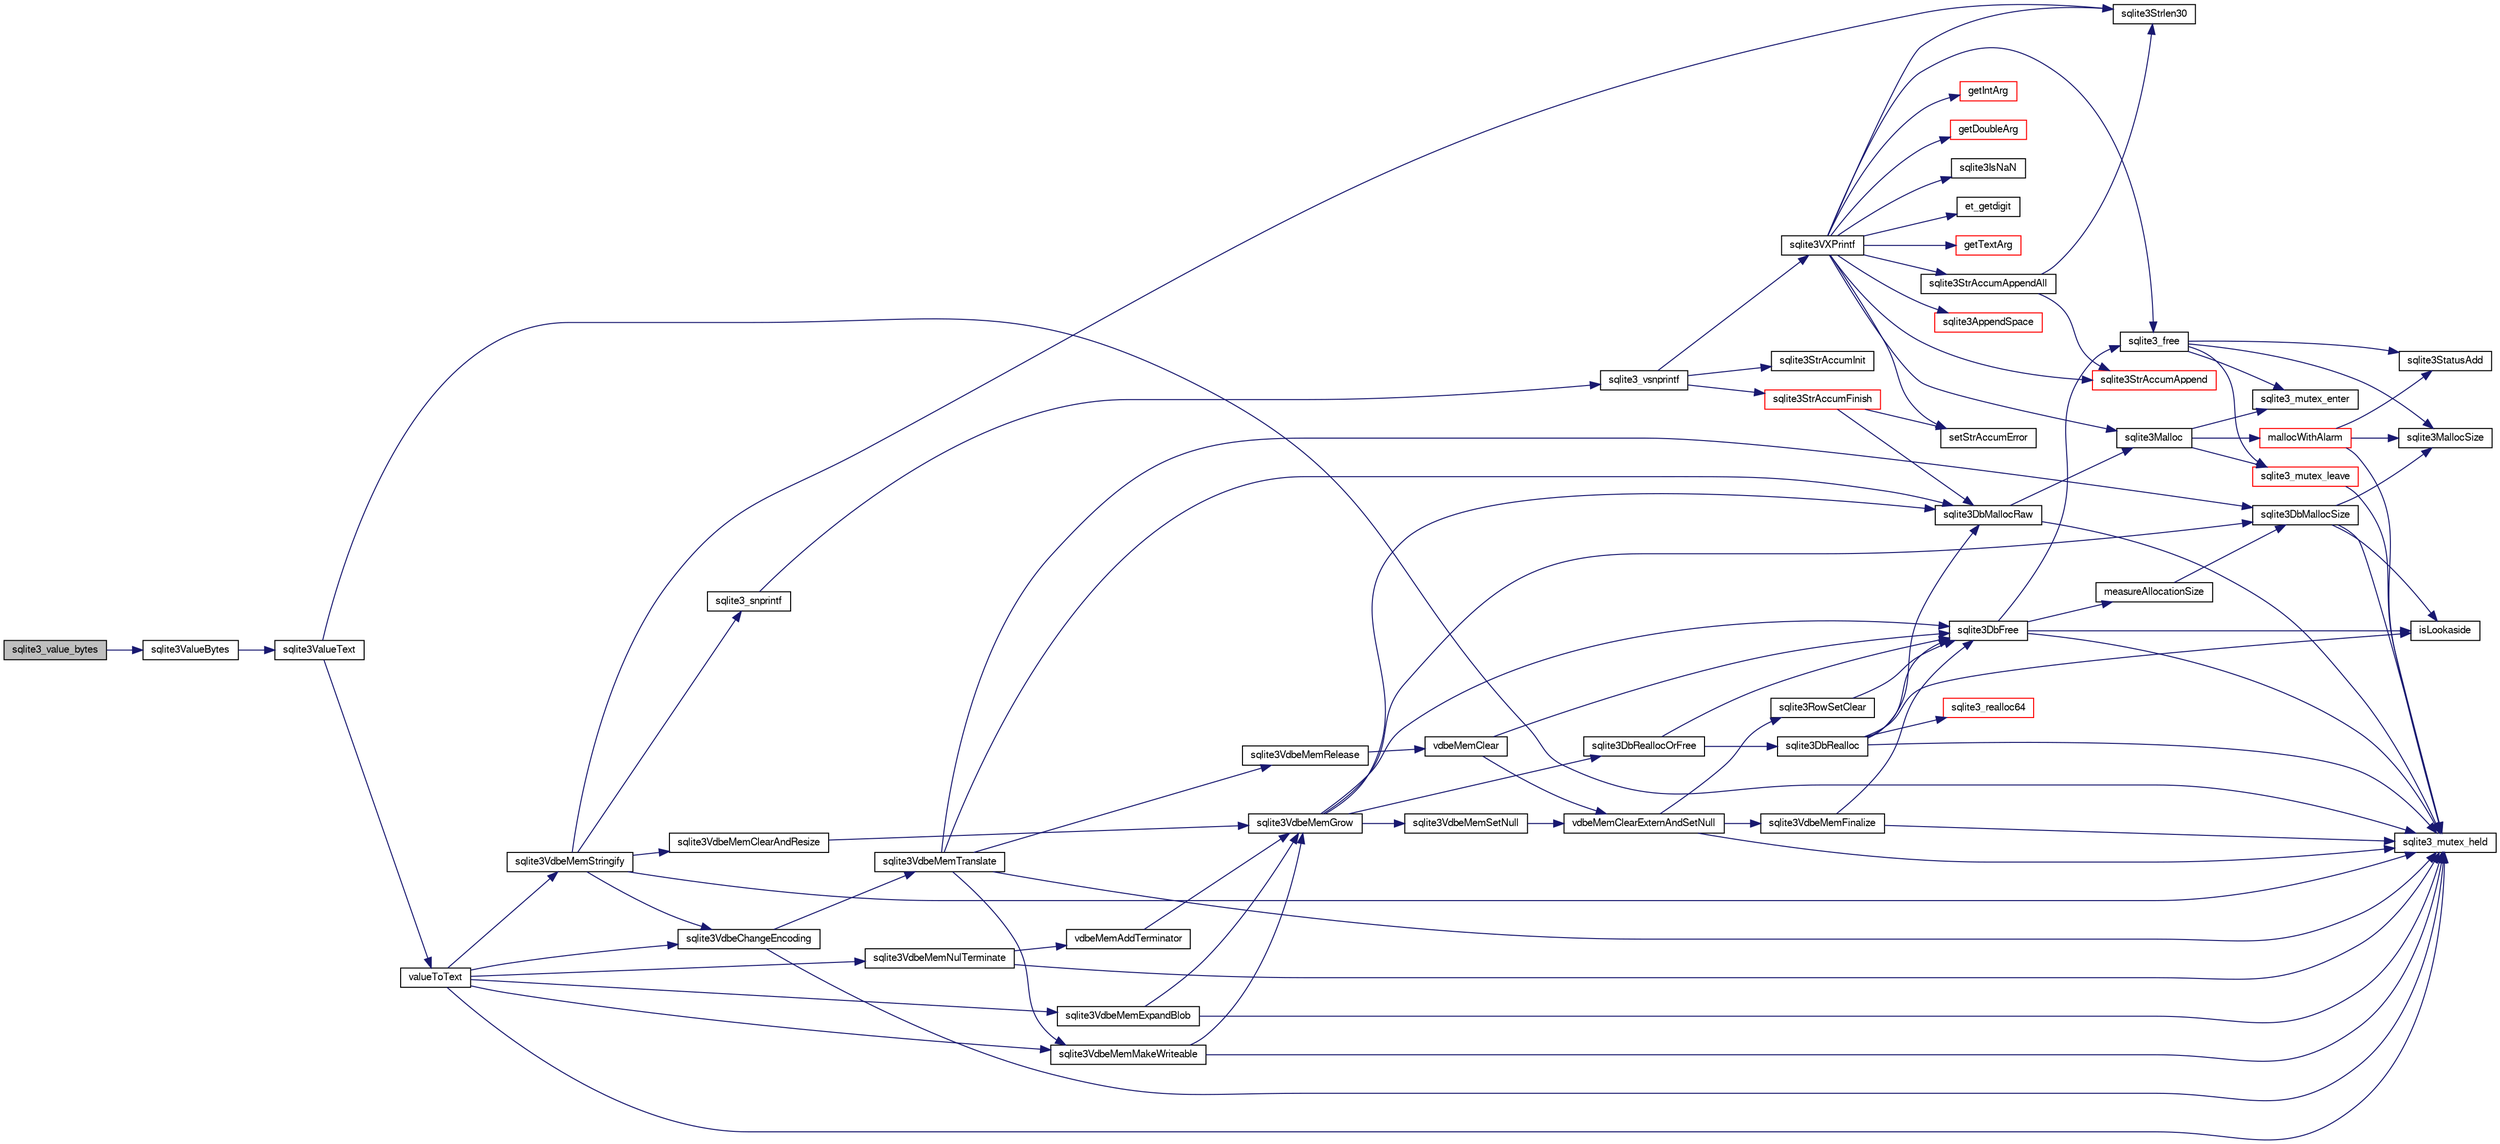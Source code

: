 digraph "sqlite3_value_bytes"
{
  edge [fontname="FreeSans",fontsize="10",labelfontname="FreeSans",labelfontsize="10"];
  node [fontname="FreeSans",fontsize="10",shape=record];
  rankdir="LR";
  Node90606 [label="sqlite3_value_bytes",height=0.2,width=0.4,color="black", fillcolor="grey75", style="filled", fontcolor="black"];
  Node90606 -> Node90607 [color="midnightblue",fontsize="10",style="solid",fontname="FreeSans"];
  Node90607 [label="sqlite3ValueBytes",height=0.2,width=0.4,color="black", fillcolor="white", style="filled",URL="$sqlite3_8c.html#a2eac906bf499092dbbbfbb47ae75ad06"];
  Node90607 -> Node90608 [color="midnightblue",fontsize="10",style="solid",fontname="FreeSans"];
  Node90608 [label="sqlite3ValueText",height=0.2,width=0.4,color="black", fillcolor="white", style="filled",URL="$sqlite3_8c.html#ad567a94e52d1adf81f4857fdba00a59b"];
  Node90608 -> Node90609 [color="midnightblue",fontsize="10",style="solid",fontname="FreeSans"];
  Node90609 [label="sqlite3_mutex_held",height=0.2,width=0.4,color="black", fillcolor="white", style="filled",URL="$sqlite3_8c.html#acf77da68932b6bc163c5e68547ecc3e7"];
  Node90608 -> Node90610 [color="midnightblue",fontsize="10",style="solid",fontname="FreeSans"];
  Node90610 [label="valueToText",height=0.2,width=0.4,color="black", fillcolor="white", style="filled",URL="$sqlite3_8c.html#abded1c4848e5c5901949c02af499044c"];
  Node90610 -> Node90609 [color="midnightblue",fontsize="10",style="solid",fontname="FreeSans"];
  Node90610 -> Node90611 [color="midnightblue",fontsize="10",style="solid",fontname="FreeSans"];
  Node90611 [label="sqlite3VdbeMemExpandBlob",height=0.2,width=0.4,color="black", fillcolor="white", style="filled",URL="$sqlite3_8c.html#afa1d06c05f058623f190c05aac4a5c7c"];
  Node90611 -> Node90609 [color="midnightblue",fontsize="10",style="solid",fontname="FreeSans"];
  Node90611 -> Node90612 [color="midnightblue",fontsize="10",style="solid",fontname="FreeSans"];
  Node90612 [label="sqlite3VdbeMemGrow",height=0.2,width=0.4,color="black", fillcolor="white", style="filled",URL="$sqlite3_8c.html#aba753c9690ae0ba31b5100945cf29447"];
  Node90612 -> Node90613 [color="midnightblue",fontsize="10",style="solid",fontname="FreeSans"];
  Node90613 [label="sqlite3DbMallocSize",height=0.2,width=0.4,color="black", fillcolor="white", style="filled",URL="$sqlite3_8c.html#aa397e5a8a03495203a0767abf0a71f86"];
  Node90613 -> Node90614 [color="midnightblue",fontsize="10",style="solid",fontname="FreeSans"];
  Node90614 [label="sqlite3MallocSize",height=0.2,width=0.4,color="black", fillcolor="white", style="filled",URL="$sqlite3_8c.html#acf5d2a5f35270bafb050bd2def576955"];
  Node90613 -> Node90609 [color="midnightblue",fontsize="10",style="solid",fontname="FreeSans"];
  Node90613 -> Node90615 [color="midnightblue",fontsize="10",style="solid",fontname="FreeSans"];
  Node90615 [label="isLookaside",height=0.2,width=0.4,color="black", fillcolor="white", style="filled",URL="$sqlite3_8c.html#a770fa05ff9717b75e16f4d968a77b897"];
  Node90612 -> Node90616 [color="midnightblue",fontsize="10",style="solid",fontname="FreeSans"];
  Node90616 [label="sqlite3DbReallocOrFree",height=0.2,width=0.4,color="black", fillcolor="white", style="filled",URL="$sqlite3_8c.html#a532a9fd62eeb46b61885a0fff075231c"];
  Node90616 -> Node90617 [color="midnightblue",fontsize="10",style="solid",fontname="FreeSans"];
  Node90617 [label="sqlite3DbRealloc",height=0.2,width=0.4,color="black", fillcolor="white", style="filled",URL="$sqlite3_8c.html#ae028f4902a9d29bcaf310ff289ee87dc"];
  Node90617 -> Node90609 [color="midnightblue",fontsize="10",style="solid",fontname="FreeSans"];
  Node90617 -> Node90618 [color="midnightblue",fontsize="10",style="solid",fontname="FreeSans"];
  Node90618 [label="sqlite3DbMallocRaw",height=0.2,width=0.4,color="black", fillcolor="white", style="filled",URL="$sqlite3_8c.html#abbe8be0cf7175e11ddc3e2218fad924e"];
  Node90618 -> Node90609 [color="midnightblue",fontsize="10",style="solid",fontname="FreeSans"];
  Node90618 -> Node90619 [color="midnightblue",fontsize="10",style="solid",fontname="FreeSans"];
  Node90619 [label="sqlite3Malloc",height=0.2,width=0.4,color="black", fillcolor="white", style="filled",URL="$sqlite3_8c.html#a361a2eaa846b1885f123abe46f5d8b2b"];
  Node90619 -> Node90620 [color="midnightblue",fontsize="10",style="solid",fontname="FreeSans"];
  Node90620 [label="sqlite3_mutex_enter",height=0.2,width=0.4,color="black", fillcolor="white", style="filled",URL="$sqlite3_8c.html#a1c12cde690bd89f104de5cbad12a6bf5"];
  Node90619 -> Node90621 [color="midnightblue",fontsize="10",style="solid",fontname="FreeSans"];
  Node90621 [label="mallocWithAlarm",height=0.2,width=0.4,color="red", fillcolor="white", style="filled",URL="$sqlite3_8c.html#ab070d5cf8e48ec8a6a43cf025d48598b"];
  Node90621 -> Node90609 [color="midnightblue",fontsize="10",style="solid",fontname="FreeSans"];
  Node90621 -> Node90614 [color="midnightblue",fontsize="10",style="solid",fontname="FreeSans"];
  Node90621 -> Node90627 [color="midnightblue",fontsize="10",style="solid",fontname="FreeSans"];
  Node90627 [label="sqlite3StatusAdd",height=0.2,width=0.4,color="black", fillcolor="white", style="filled",URL="$sqlite3_8c.html#afa029f93586aeab4cc85360905dae9cd"];
  Node90619 -> Node90625 [color="midnightblue",fontsize="10",style="solid",fontname="FreeSans"];
  Node90625 [label="sqlite3_mutex_leave",height=0.2,width=0.4,color="red", fillcolor="white", style="filled",URL="$sqlite3_8c.html#a5838d235601dbd3c1fa993555c6bcc93"];
  Node90625 -> Node90609 [color="midnightblue",fontsize="10",style="solid",fontname="FreeSans"];
  Node90617 -> Node90615 [color="midnightblue",fontsize="10",style="solid",fontname="FreeSans"];
  Node90617 -> Node90628 [color="midnightblue",fontsize="10",style="solid",fontname="FreeSans"];
  Node90628 [label="sqlite3DbFree",height=0.2,width=0.4,color="black", fillcolor="white", style="filled",URL="$sqlite3_8c.html#ac70ab821a6607b4a1b909582dc37a069"];
  Node90628 -> Node90609 [color="midnightblue",fontsize="10",style="solid",fontname="FreeSans"];
  Node90628 -> Node90629 [color="midnightblue",fontsize="10",style="solid",fontname="FreeSans"];
  Node90629 [label="measureAllocationSize",height=0.2,width=0.4,color="black", fillcolor="white", style="filled",URL="$sqlite3_8c.html#a45731e644a22fdb756e2b6337224217a"];
  Node90629 -> Node90613 [color="midnightblue",fontsize="10",style="solid",fontname="FreeSans"];
  Node90628 -> Node90615 [color="midnightblue",fontsize="10",style="solid",fontname="FreeSans"];
  Node90628 -> Node90630 [color="midnightblue",fontsize="10",style="solid",fontname="FreeSans"];
  Node90630 [label="sqlite3_free",height=0.2,width=0.4,color="black", fillcolor="white", style="filled",URL="$sqlite3_8c.html#a6552349e36a8a691af5487999ab09519"];
  Node90630 -> Node90620 [color="midnightblue",fontsize="10",style="solid",fontname="FreeSans"];
  Node90630 -> Node90627 [color="midnightblue",fontsize="10",style="solid",fontname="FreeSans"];
  Node90630 -> Node90614 [color="midnightblue",fontsize="10",style="solid",fontname="FreeSans"];
  Node90630 -> Node90625 [color="midnightblue",fontsize="10",style="solid",fontname="FreeSans"];
  Node90617 -> Node90631 [color="midnightblue",fontsize="10",style="solid",fontname="FreeSans"];
  Node90631 [label="sqlite3_realloc64",height=0.2,width=0.4,color="red", fillcolor="white", style="filled",URL="$sqlite3_8c.html#a3765a714077ee547e811034236dc9ecd"];
  Node90616 -> Node90628 [color="midnightblue",fontsize="10",style="solid",fontname="FreeSans"];
  Node90612 -> Node90628 [color="midnightblue",fontsize="10",style="solid",fontname="FreeSans"];
  Node90612 -> Node90618 [color="midnightblue",fontsize="10",style="solid",fontname="FreeSans"];
  Node90612 -> Node90728 [color="midnightblue",fontsize="10",style="solid",fontname="FreeSans"];
  Node90728 [label="sqlite3VdbeMemSetNull",height=0.2,width=0.4,color="black", fillcolor="white", style="filled",URL="$sqlite3_8c.html#ae01092c23aebaf8a3ebdf3954609b410"];
  Node90728 -> Node90729 [color="midnightblue",fontsize="10",style="solid",fontname="FreeSans"];
  Node90729 [label="vdbeMemClearExternAndSetNull",height=0.2,width=0.4,color="black", fillcolor="white", style="filled",URL="$sqlite3_8c.html#a29c41a360fb0e86b817777daf061230c"];
  Node90729 -> Node90609 [color="midnightblue",fontsize="10",style="solid",fontname="FreeSans"];
  Node90729 -> Node90730 [color="midnightblue",fontsize="10",style="solid",fontname="FreeSans"];
  Node90730 [label="sqlite3VdbeMemFinalize",height=0.2,width=0.4,color="black", fillcolor="white", style="filled",URL="$sqlite3_8c.html#a2568220f48ddef81b1c43e401042d9d2"];
  Node90730 -> Node90609 [color="midnightblue",fontsize="10",style="solid",fontname="FreeSans"];
  Node90730 -> Node90628 [color="midnightblue",fontsize="10",style="solid",fontname="FreeSans"];
  Node90729 -> Node90731 [color="midnightblue",fontsize="10",style="solid",fontname="FreeSans"];
  Node90731 [label="sqlite3RowSetClear",height=0.2,width=0.4,color="black", fillcolor="white", style="filled",URL="$sqlite3_8c.html#ae153de0cd969511a607e26deeca80342"];
  Node90731 -> Node90628 [color="midnightblue",fontsize="10",style="solid",fontname="FreeSans"];
  Node90610 -> Node90884 [color="midnightblue",fontsize="10",style="solid",fontname="FreeSans"];
  Node90884 [label="sqlite3VdbeChangeEncoding",height=0.2,width=0.4,color="black", fillcolor="white", style="filled",URL="$sqlite3_8c.html#aa7cf8e488bf8cf9ec18528f52a40de31"];
  Node90884 -> Node90609 [color="midnightblue",fontsize="10",style="solid",fontname="FreeSans"];
  Node90884 -> Node90885 [color="midnightblue",fontsize="10",style="solid",fontname="FreeSans"];
  Node90885 [label="sqlite3VdbeMemTranslate",height=0.2,width=0.4,color="black", fillcolor="white", style="filled",URL="$sqlite3_8c.html#adc5f07459f00d96ec7591be255d029f5"];
  Node90885 -> Node90609 [color="midnightblue",fontsize="10",style="solid",fontname="FreeSans"];
  Node90885 -> Node90736 [color="midnightblue",fontsize="10",style="solid",fontname="FreeSans"];
  Node90736 [label="sqlite3VdbeMemMakeWriteable",height=0.2,width=0.4,color="black", fillcolor="white", style="filled",URL="$sqlite3_8c.html#afabdd8032205a36c69ad191c6bbb6a34"];
  Node90736 -> Node90609 [color="midnightblue",fontsize="10",style="solid",fontname="FreeSans"];
  Node90736 -> Node90612 [color="midnightblue",fontsize="10",style="solid",fontname="FreeSans"];
  Node90885 -> Node90618 [color="midnightblue",fontsize="10",style="solid",fontname="FreeSans"];
  Node90885 -> Node90733 [color="midnightblue",fontsize="10",style="solid",fontname="FreeSans"];
  Node90733 [label="sqlite3VdbeMemRelease",height=0.2,width=0.4,color="black", fillcolor="white", style="filled",URL="$sqlite3_8c.html#a90606361dbeba88159fd6ff03fcc10cc"];
  Node90733 -> Node90734 [color="midnightblue",fontsize="10",style="solid",fontname="FreeSans"];
  Node90734 [label="vdbeMemClear",height=0.2,width=0.4,color="black", fillcolor="white", style="filled",URL="$sqlite3_8c.html#a489eef6e55ad0dadf67578726b935d12"];
  Node90734 -> Node90729 [color="midnightblue",fontsize="10",style="solid",fontname="FreeSans"];
  Node90734 -> Node90628 [color="midnightblue",fontsize="10",style="solid",fontname="FreeSans"];
  Node90885 -> Node90613 [color="midnightblue",fontsize="10",style="solid",fontname="FreeSans"];
  Node90610 -> Node90736 [color="midnightblue",fontsize="10",style="solid",fontname="FreeSans"];
  Node90610 -> Node90886 [color="midnightblue",fontsize="10",style="solid",fontname="FreeSans"];
  Node90886 [label="sqlite3VdbeMemNulTerminate",height=0.2,width=0.4,color="black", fillcolor="white", style="filled",URL="$sqlite3_8c.html#ad72ffa8a87fad7797ceeca0682df6aa3"];
  Node90886 -> Node90609 [color="midnightblue",fontsize="10",style="solid",fontname="FreeSans"];
  Node90886 -> Node90887 [color="midnightblue",fontsize="10",style="solid",fontname="FreeSans"];
  Node90887 [label="vdbeMemAddTerminator",height=0.2,width=0.4,color="black", fillcolor="white", style="filled",URL="$sqlite3_8c.html#a01c7c7c70bf090b2882bce28aa35c4c9"];
  Node90887 -> Node90612 [color="midnightblue",fontsize="10",style="solid",fontname="FreeSans"];
  Node90610 -> Node90888 [color="midnightblue",fontsize="10",style="solid",fontname="FreeSans"];
  Node90888 [label="sqlite3VdbeMemStringify",height=0.2,width=0.4,color="black", fillcolor="white", style="filled",URL="$sqlite3_8c.html#aaf8a4e6bd1059297d279570e30b7680a"];
  Node90888 -> Node90609 [color="midnightblue",fontsize="10",style="solid",fontname="FreeSans"];
  Node90888 -> Node90732 [color="midnightblue",fontsize="10",style="solid",fontname="FreeSans"];
  Node90732 [label="sqlite3VdbeMemClearAndResize",height=0.2,width=0.4,color="black", fillcolor="white", style="filled",URL="$sqlite3_8c.html#add082be4aa46084ecdf023cfac898231"];
  Node90732 -> Node90612 [color="midnightblue",fontsize="10",style="solid",fontname="FreeSans"];
  Node90888 -> Node90802 [color="midnightblue",fontsize="10",style="solid",fontname="FreeSans"];
  Node90802 [label="sqlite3_snprintf",height=0.2,width=0.4,color="black", fillcolor="white", style="filled",URL="$sqlite3_8c.html#aa2695a752e971577f5784122f2013c40"];
  Node90802 -> Node90803 [color="midnightblue",fontsize="10",style="solid",fontname="FreeSans"];
  Node90803 [label="sqlite3_vsnprintf",height=0.2,width=0.4,color="black", fillcolor="white", style="filled",URL="$sqlite3_8c.html#a0862c03aea71d62847e452aa655add42"];
  Node90803 -> Node90657 [color="midnightblue",fontsize="10",style="solid",fontname="FreeSans"];
  Node90657 [label="sqlite3StrAccumInit",height=0.2,width=0.4,color="black", fillcolor="white", style="filled",URL="$sqlite3_8c.html#aabf95e113b9d54d519cd15a56215f560"];
  Node90803 -> Node90658 [color="midnightblue",fontsize="10",style="solid",fontname="FreeSans"];
  Node90658 [label="sqlite3VXPrintf",height=0.2,width=0.4,color="black", fillcolor="white", style="filled",URL="$sqlite3_8c.html#a63c25806c9bd4a2b76f9a0eb232c6bde"];
  Node90658 -> Node90659 [color="midnightblue",fontsize="10",style="solid",fontname="FreeSans"];
  Node90659 [label="sqlite3StrAccumAppend",height=0.2,width=0.4,color="red", fillcolor="white", style="filled",URL="$sqlite3_8c.html#a56664fa33def33c5a5245b623441d5e0"];
  Node90658 -> Node90666 [color="midnightblue",fontsize="10",style="solid",fontname="FreeSans"];
  Node90666 [label="getIntArg",height=0.2,width=0.4,color="red", fillcolor="white", style="filled",URL="$sqlite3_8c.html#abff258963dbd9205fb299851a64c67be"];
  Node90658 -> Node90619 [color="midnightblue",fontsize="10",style="solid",fontname="FreeSans"];
  Node90658 -> Node90662 [color="midnightblue",fontsize="10",style="solid",fontname="FreeSans"];
  Node90662 [label="setStrAccumError",height=0.2,width=0.4,color="black", fillcolor="white", style="filled",URL="$sqlite3_8c.html#a3dc479a1fc8ba1ab8edfe51f8a0b102c"];
  Node90658 -> Node90672 [color="midnightblue",fontsize="10",style="solid",fontname="FreeSans"];
  Node90672 [label="getDoubleArg",height=0.2,width=0.4,color="red", fillcolor="white", style="filled",URL="$sqlite3_8c.html#a1cf25120072c85bd261983b24c12c3d9"];
  Node90658 -> Node90676 [color="midnightblue",fontsize="10",style="solid",fontname="FreeSans"];
  Node90676 [label="sqlite3IsNaN",height=0.2,width=0.4,color="black", fillcolor="white", style="filled",URL="$sqlite3_8c.html#aed4d78203877c3486765ccbc7feebb50"];
  Node90658 -> Node90677 [color="midnightblue",fontsize="10",style="solid",fontname="FreeSans"];
  Node90677 [label="sqlite3Strlen30",height=0.2,width=0.4,color="black", fillcolor="white", style="filled",URL="$sqlite3_8c.html#a3dcd80ba41f1a308193dee74857b62a7"];
  Node90658 -> Node90678 [color="midnightblue",fontsize="10",style="solid",fontname="FreeSans"];
  Node90678 [label="et_getdigit",height=0.2,width=0.4,color="black", fillcolor="white", style="filled",URL="$sqlite3_8c.html#a40c5a308749ad07cc2397a53e081bff0"];
  Node90658 -> Node90679 [color="midnightblue",fontsize="10",style="solid",fontname="FreeSans"];
  Node90679 [label="getTextArg",height=0.2,width=0.4,color="red", fillcolor="white", style="filled",URL="$sqlite3_8c.html#afbb41850423ef20071cefaab0431e04d"];
  Node90658 -> Node90681 [color="midnightblue",fontsize="10",style="solid",fontname="FreeSans"];
  Node90681 [label="sqlite3StrAccumAppendAll",height=0.2,width=0.4,color="black", fillcolor="white", style="filled",URL="$sqlite3_8c.html#acaf8f3e4f99a3c3a4a77e9c987547289"];
  Node90681 -> Node90659 [color="midnightblue",fontsize="10",style="solid",fontname="FreeSans"];
  Node90681 -> Node90677 [color="midnightblue",fontsize="10",style="solid",fontname="FreeSans"];
  Node90658 -> Node90682 [color="midnightblue",fontsize="10",style="solid",fontname="FreeSans"];
  Node90682 [label="sqlite3AppendSpace",height=0.2,width=0.4,color="red", fillcolor="white", style="filled",URL="$sqlite3_8c.html#aefd38a5afc0020d4a93855c3ee7c63a8"];
  Node90658 -> Node90630 [color="midnightblue",fontsize="10",style="solid",fontname="FreeSans"];
  Node90803 -> Node90683 [color="midnightblue",fontsize="10",style="solid",fontname="FreeSans"];
  Node90683 [label="sqlite3StrAccumFinish",height=0.2,width=0.4,color="red", fillcolor="white", style="filled",URL="$sqlite3_8c.html#adb7f26b10ac1b847db6f000ef4c2e2ba"];
  Node90683 -> Node90618 [color="midnightblue",fontsize="10",style="solid",fontname="FreeSans"];
  Node90683 -> Node90662 [color="midnightblue",fontsize="10",style="solid",fontname="FreeSans"];
  Node90888 -> Node90677 [color="midnightblue",fontsize="10",style="solid",fontname="FreeSans"];
  Node90888 -> Node90884 [color="midnightblue",fontsize="10",style="solid",fontname="FreeSans"];
}
